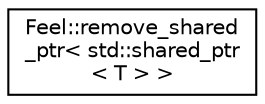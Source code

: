 digraph "Graphical Class Hierarchy"
{
 // LATEX_PDF_SIZE
  edge [fontname="Helvetica",fontsize="10",labelfontname="Helvetica",labelfontsize="10"];
  node [fontname="Helvetica",fontsize="10",shape=record];
  rankdir="LR";
  Node0 [label="Feel::remove_shared\l_ptr\< std::shared_ptr\l\< T \> \>",height=0.2,width=0.4,color="black", fillcolor="white", style="filled",URL="$structFeel_1_1remove__shared__ptr_3_01std_1_1shared__ptr_3_01T_01_4_01_4.html",tooltip=" "];
}
